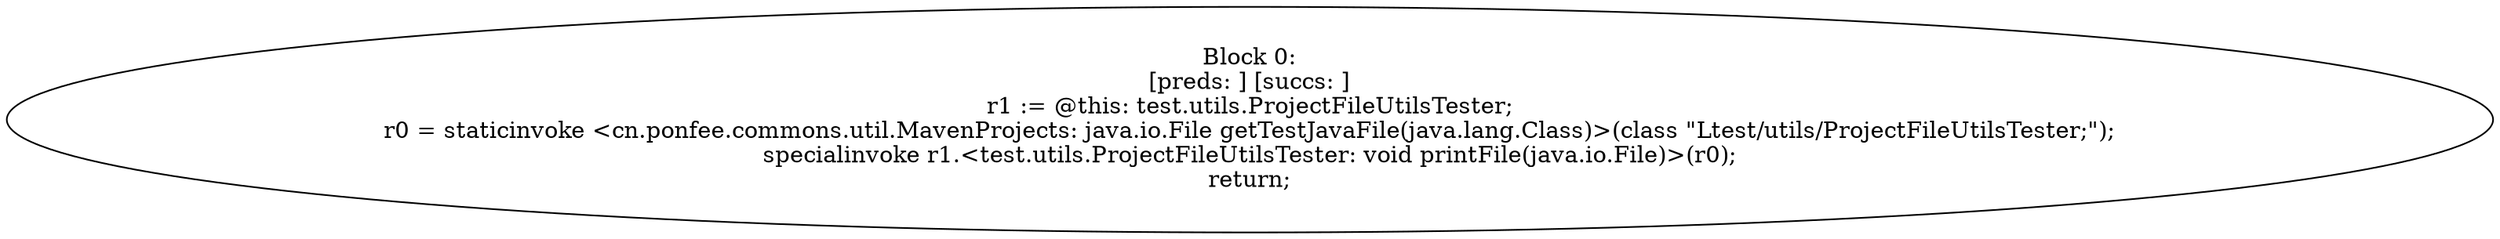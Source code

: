 digraph "unitGraph" {
    "Block 0:
[preds: ] [succs: ]
r1 := @this: test.utils.ProjectFileUtilsTester;
r0 = staticinvoke <cn.ponfee.commons.util.MavenProjects: java.io.File getTestJavaFile(java.lang.Class)>(class \"Ltest/utils/ProjectFileUtilsTester;\");
specialinvoke r1.<test.utils.ProjectFileUtilsTester: void printFile(java.io.File)>(r0);
return;
"
}
